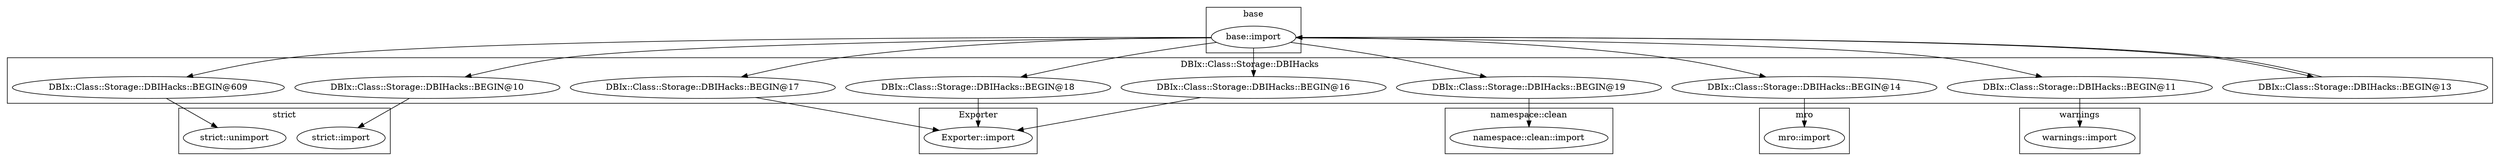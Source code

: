 digraph {
graph [overlap=false]
subgraph cluster_namespace_clean {
	label="namespace::clean";
	"namespace::clean::import";
}
subgraph cluster_warnings {
	label="warnings";
	"warnings::import";
}
subgraph cluster_DBIx_Class_Storage_DBIHacks {
	label="DBIx::Class::Storage::DBIHacks";
	"DBIx::Class::Storage::DBIHacks::BEGIN@13";
	"DBIx::Class::Storage::DBIHacks::BEGIN@609";
	"DBIx::Class::Storage::DBIHacks::BEGIN@16";
	"DBIx::Class::Storage::DBIHacks::BEGIN@10";
	"DBIx::Class::Storage::DBIHacks::BEGIN@19";
	"DBIx::Class::Storage::DBIHacks::BEGIN@17";
	"DBIx::Class::Storage::DBIHacks::BEGIN@18";
	"DBIx::Class::Storage::DBIHacks::BEGIN@14";
	"DBIx::Class::Storage::DBIHacks::BEGIN@11";
}
subgraph cluster_mro {
	label="mro";
	"mro::import";
}
subgraph cluster_base {
	label="base";
	"base::import";
}
subgraph cluster_Exporter {
	label="Exporter";
	"Exporter::import";
}
subgraph cluster_strict {
	label="strict";
	"strict::unimport";
	"strict::import";
}
"DBIx::Class::Storage::DBIHacks::BEGIN@14" -> "mro::import";
"base::import" -> "DBIx::Class::Storage::DBIHacks::BEGIN@19";
"base::import" -> "DBIx::Class::Storage::DBIHacks::BEGIN@16";
"base::import" -> "DBIx::Class::Storage::DBIHacks::BEGIN@14";
"DBIx::Class::Storage::DBIHacks::BEGIN@19" -> "namespace::clean::import";
"DBIx::Class::Storage::DBIHacks::BEGIN@10" -> "strict::import";
"base::import" -> "DBIx::Class::Storage::DBIHacks::BEGIN@18";
"DBIx::Class::Storage::DBIHacks::BEGIN@16" -> "Exporter::import";
"DBIx::Class::Storage::DBIHacks::BEGIN@17" -> "Exporter::import";
"DBIx::Class::Storage::DBIHacks::BEGIN@18" -> "Exporter::import";
"DBIx::Class::Storage::DBIHacks::BEGIN@609" -> "strict::unimport";
"DBIx::Class::Storage::DBIHacks::BEGIN@13" -> "base::import";
"DBIx::Class::Storage::DBIHacks::BEGIN@11" -> "warnings::import";
"base::import" -> "DBIx::Class::Storage::DBIHacks::BEGIN@11";
"base::import" -> "DBIx::Class::Storage::DBIHacks::BEGIN@13";
"base::import" -> "DBIx::Class::Storage::DBIHacks::BEGIN@609";
"base::import" -> "DBIx::Class::Storage::DBIHacks::BEGIN@17";
"base::import" -> "DBIx::Class::Storage::DBIHacks::BEGIN@10";
}

